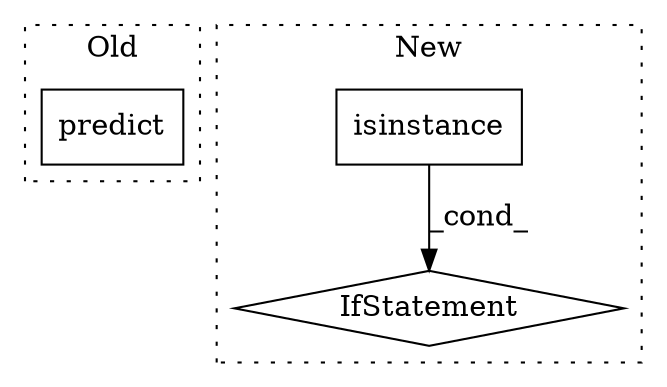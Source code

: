 digraph G {
subgraph cluster0 {
1 [label="predict" a="32" s="4512,4537" l="8,1" shape="box"];
label = "Old";
style="dotted";
}
subgraph cluster1 {
2 [label="isinstance" a="32" s="6136,6164" l="11,1" shape="box"];
3 [label="IfStatement" a="25" s="6132,6165" l="4,2" shape="diamond"];
label = "New";
style="dotted";
}
2 -> 3 [label="_cond_"];
}